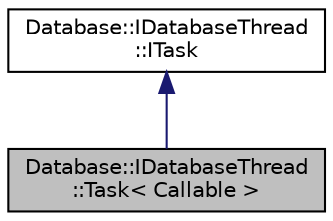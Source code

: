 digraph "Database::IDatabaseThread::Task&lt; Callable &gt;"
{
 // LATEX_PDF_SIZE
  edge [fontname="Helvetica",fontsize="10",labelfontname="Helvetica",labelfontsize="10"];
  node [fontname="Helvetica",fontsize="10",shape=record];
  Node1 [label="Database::IDatabaseThread\l::Task\< Callable \>",height=0.2,width=0.4,color="black", fillcolor="grey75", style="filled", fontcolor="black",tooltip=" "];
  Node2 -> Node1 [dir="back",color="midnightblue",fontsize="10",style="solid",fontname="Helvetica"];
  Node2 [label="Database::IDatabaseThread\l::ITask",height=0.2,width=0.4,color="black", fillcolor="white", style="filled",URL="$struct_database_1_1_i_database_thread_1_1_i_task.html",tooltip=" "];
}
